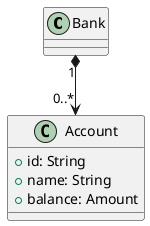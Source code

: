 @startuml
class Bank
class Account {
    + id: String
    + name: String
    + balance: Amount
}
Bank "1" *--> "0..*" Account
@enduml